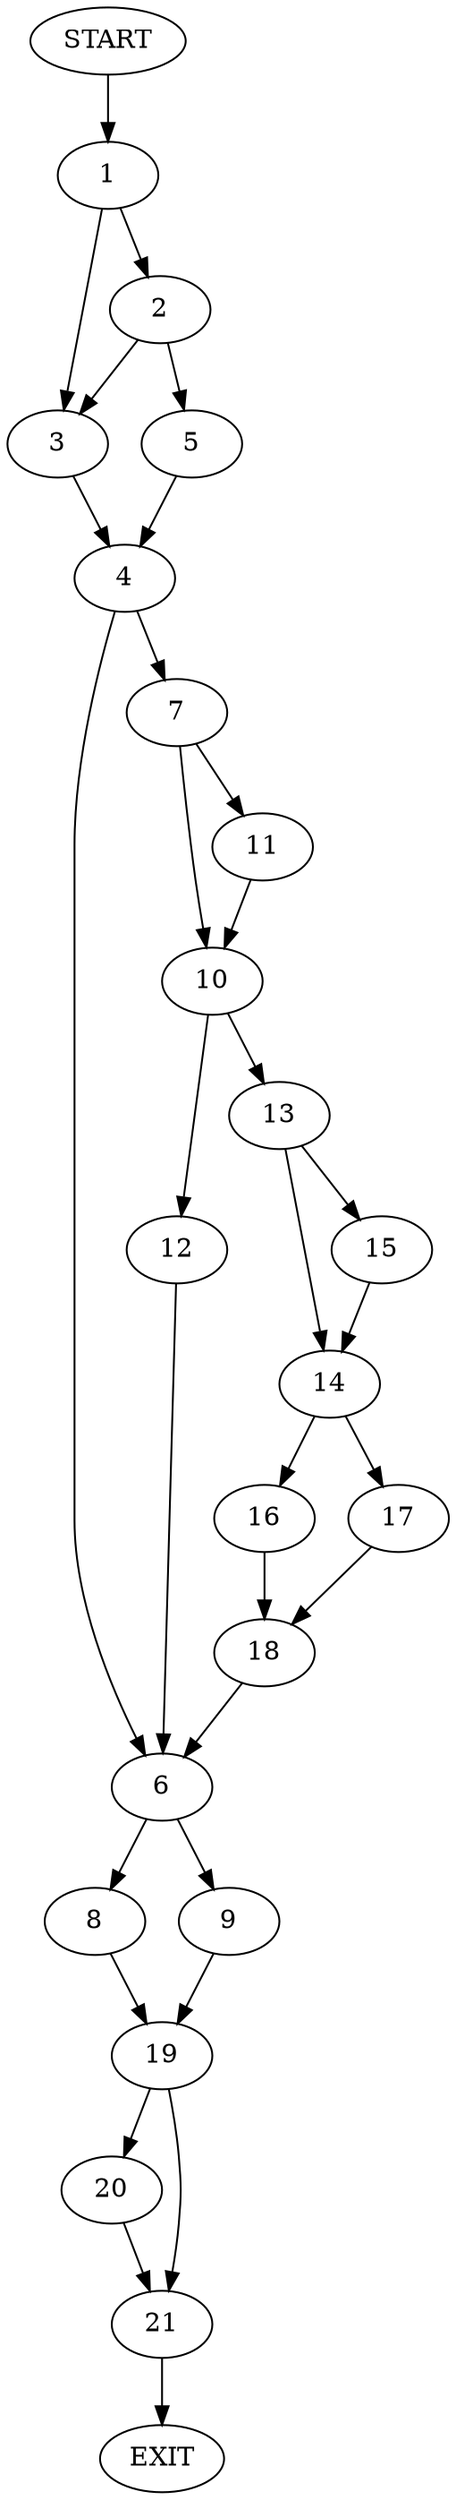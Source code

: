 digraph {
0 [label="START"]
22 [label="EXIT"]
0 -> 1
1 -> 2
1 -> 3
3 -> 4
2 -> 5
2 -> 3
5 -> 4
4 -> 6
4 -> 7
6 -> 8
6 -> 9
7 -> 10
7 -> 11
10 -> 12
10 -> 13
11 -> 10
13 -> 14
13 -> 15
12 -> 6
14 -> 16
14 -> 17
15 -> 14
16 -> 18
17 -> 18
18 -> 6
8 -> 19
9 -> 19
19 -> 20
19 -> 21
20 -> 21
21 -> 22
}
